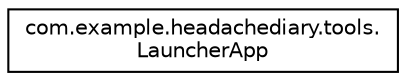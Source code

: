 digraph "Graphical Class Hierarchy"
{
 // LATEX_PDF_SIZE
  edge [fontname="Helvetica",fontsize="10",labelfontname="Helvetica",labelfontsize="10"];
  node [fontname="Helvetica",fontsize="10",shape=record];
  rankdir="LR";
  Node0 [label="com.example.headachediary.tools.\lLauncherApp",height=0.2,width=0.4,color="black", fillcolor="white", style="filled",URL="$classcom_1_1example_1_1headachediary_1_1tools_1_1_launcher_app.html",tooltip=" "];
}
